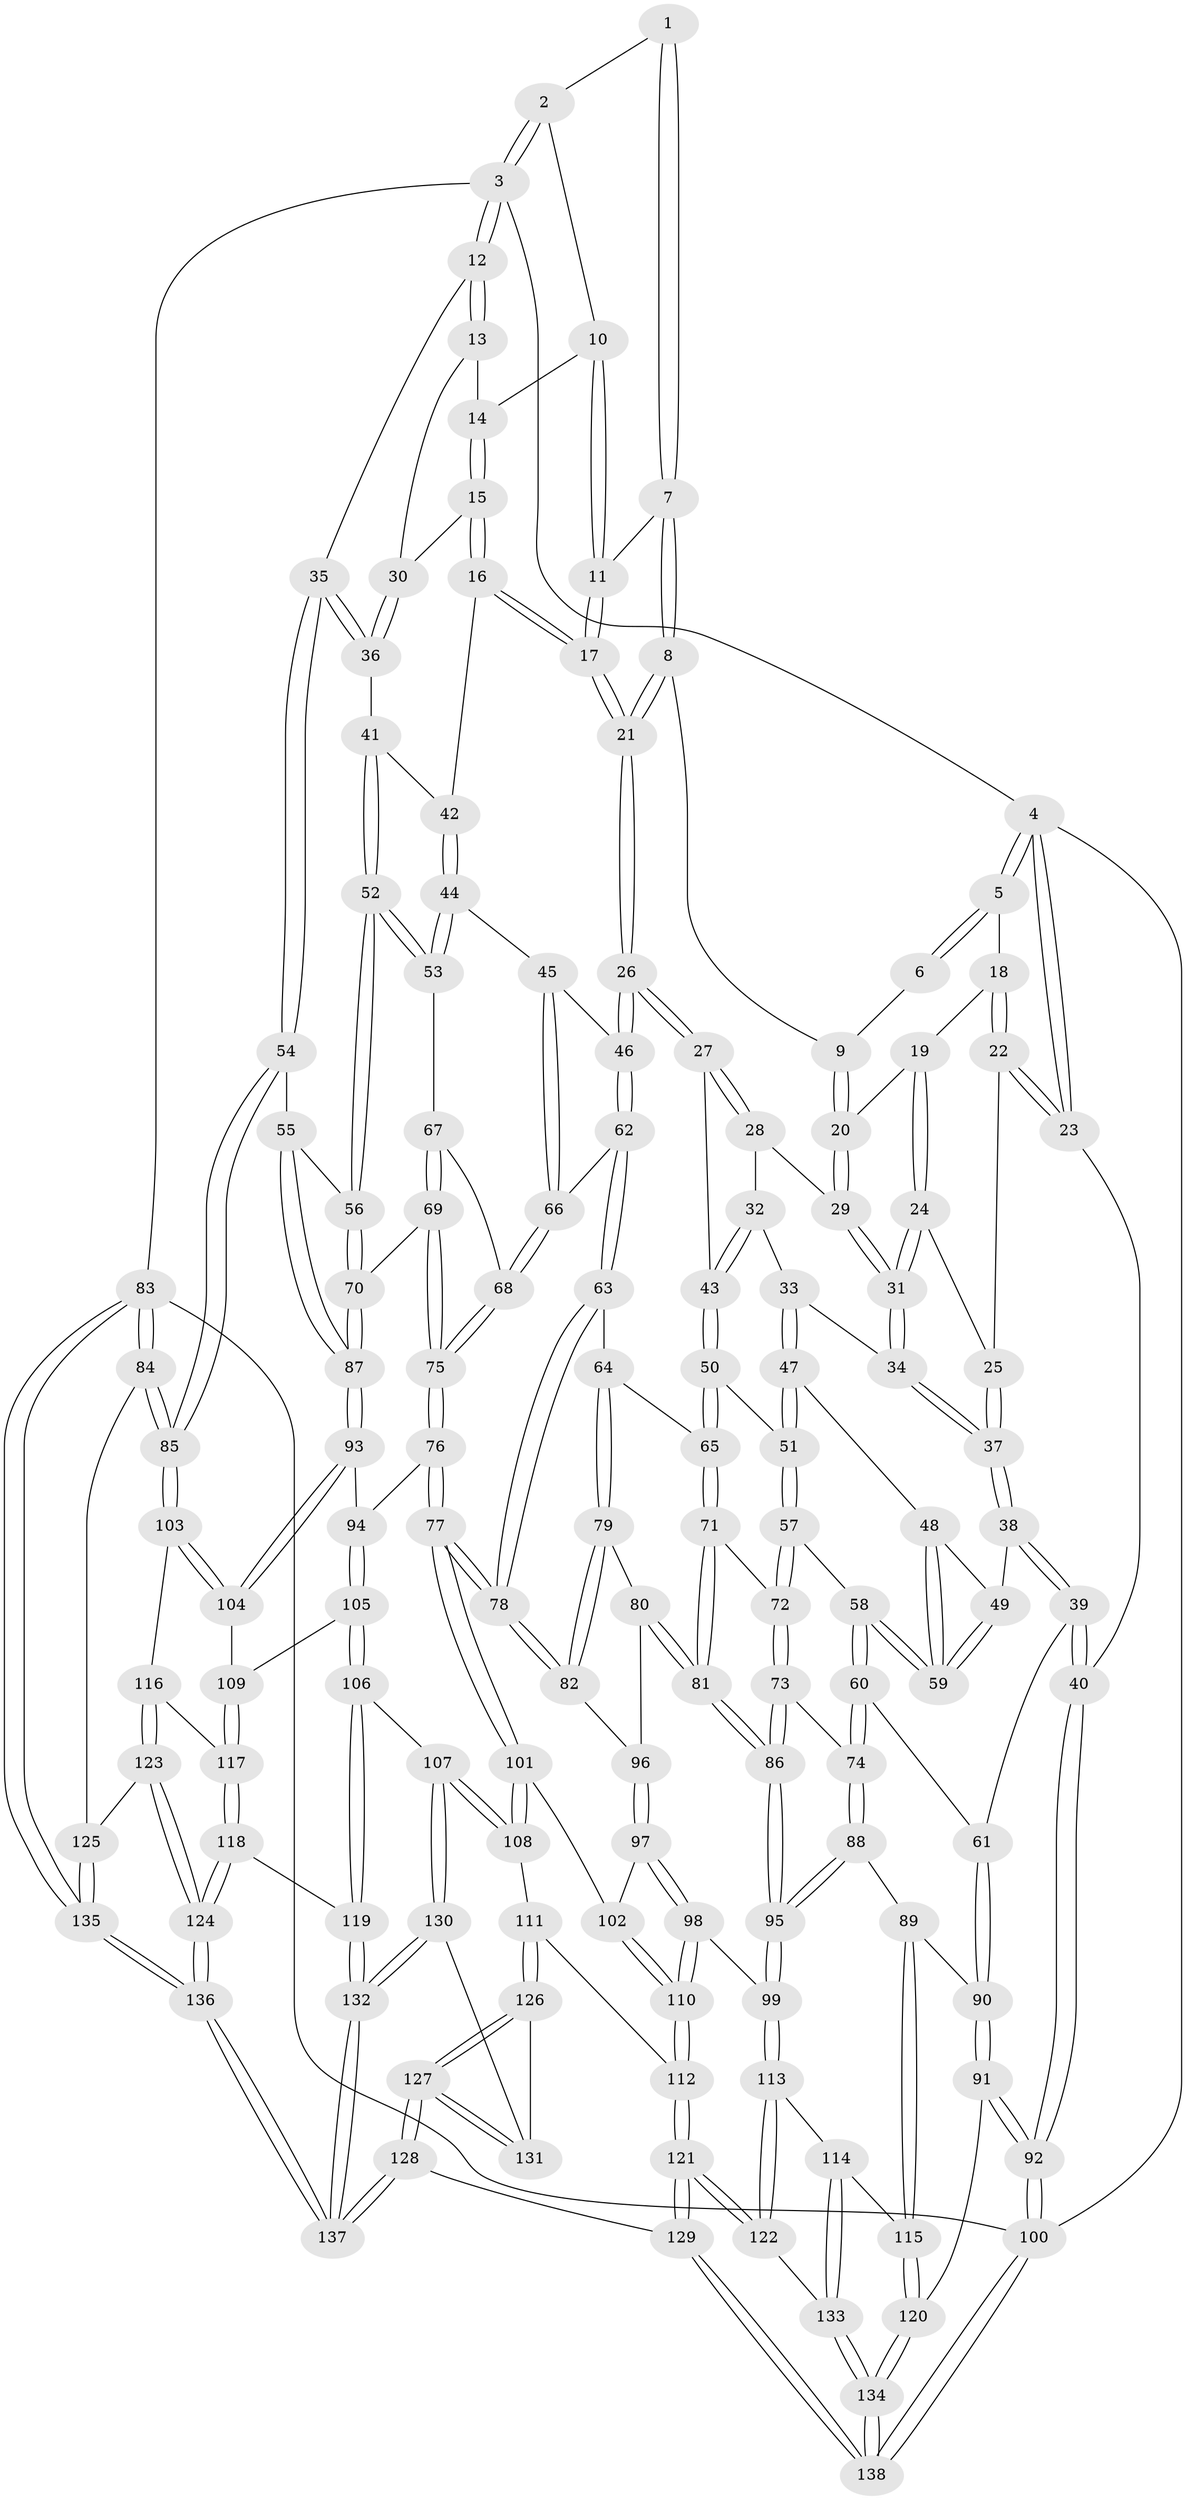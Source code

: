 // coarse degree distribution, {3: 0.13793103448275862, 5: 0.367816091954023, 6: 0.09195402298850575, 4: 0.39080459770114945, 2: 0.011494252873563218}
// Generated by graph-tools (version 1.1) at 2025/42/03/06/25 10:42:27]
// undirected, 138 vertices, 342 edges
graph export_dot {
graph [start="1"]
  node [color=gray90,style=filled];
  1 [pos="+0.49573173628664874+0"];
  2 [pos="+0.7722753859694059+0"];
  3 [pos="+1+0"];
  4 [pos="+0+0"];
  5 [pos="+0+0"];
  6 [pos="+0.4269807958659205+0"];
  7 [pos="+0.5108772496338824+0"];
  8 [pos="+0.5021666068886573+0.15213191045659463"];
  9 [pos="+0.35819513336079883+0.11606714550201545"];
  10 [pos="+0.7246183280770121+0.06590278750887721"];
  11 [pos="+0.6593067910582068+0.11636522902694446"];
  12 [pos="+1+0"];
  13 [pos="+0.9796959692596063+0.09654375845115294"];
  14 [pos="+0.7683062872131612+0.11399366626202305"];
  15 [pos="+0.7798387242242254+0.24677135638071887"];
  16 [pos="+0.749739075940998+0.2730352311417518"];
  17 [pos="+0.5850468202699826+0.2683067985618858"];
  18 [pos="+0.15285305150738063+0.08115961442729719"];
  19 [pos="+0.15976791916561406+0.08804258858016419"];
  20 [pos="+0.28280645048713865+0.1644177321187117"];
  21 [pos="+0.5591778495236367+0.27930157309525294"];
  22 [pos="+0.06841634042523108+0.22605447388242944"];
  23 [pos="+0+0.3228236620534428"];
  24 [pos="+0.16586687496254612+0.2744143671252312"];
  25 [pos="+0.09618057175669631+0.2868474499889482"];
  26 [pos="+0.5292614642577752+0.3240002064376461"];
  27 [pos="+0.4939211178852891+0.33140054416458475"];
  28 [pos="+0.3013345827505942+0.19920551155397906"];
  29 [pos="+0.29165179377803124+0.18880995824831853"];
  30 [pos="+0.8264217531112135+0.23475251533803648"];
  31 [pos="+0.2066270391403856+0.3138065005857677"];
  32 [pos="+0.28918479857336427+0.3300824055943595"];
  33 [pos="+0.23185810174236887+0.3591225107371411"];
  34 [pos="+0.20906292400186263+0.33161330380908893"];
  35 [pos="+1+0.3152782305409402"];
  36 [pos="+0.9506428143152067+0.3315610167601143"];
  37 [pos="+0.07340672109022035+0.3698865957524532"];
  38 [pos="+0.05377447642675939+0.39230896729900544"];
  39 [pos="+0+0.45731634549260425"];
  40 [pos="+0+0.4455435357788108"];
  41 [pos="+0.8543771829151532+0.3877031307631996"];
  42 [pos="+0.7898764414517224+0.35218564793259793"];
  43 [pos="+0.47380285455258225+0.345803667366366"];
  44 [pos="+0.7271960291099627+0.4659437761031649"];
  45 [pos="+0.6821499396021081+0.45401381562545745"];
  46 [pos="+0.5456359380673659+0.35694938135976356"];
  47 [pos="+0.23641863698497134+0.39488172057664256"];
  48 [pos="+0.14722965867897958+0.4064653657711603"];
  49 [pos="+0.06585578707307557+0.3976487558315673"];
  50 [pos="+0.35236257879908933+0.47865796251114806"];
  51 [pos="+0.2693028100275852+0.477134363193683"];
  52 [pos="+0.869105713017283+0.48996631509794875"];
  53 [pos="+0.7324898132474891+0.4725920973514051"];
  54 [pos="+1+0.4684456129220455"];
  55 [pos="+1+0.5208939918470213"];
  56 [pos="+0.8778645778915233+0.5007499652245363"];
  57 [pos="+0.23271072654903227+0.5078370600857316"];
  58 [pos="+0.2145737129078861+0.5117703705722503"];
  59 [pos="+0.2135608403370495+0.5108958235747171"];
  60 [pos="+0.11140095898637876+0.5764283344247142"];
  61 [pos="+0.061459767444427375+0.5677161288660157"];
  62 [pos="+0.5509300922308086+0.5345379938001446"];
  63 [pos="+0.5444551820815554+0.5436493809811153"];
  64 [pos="+0.465394016646359+0.5733409959240217"];
  65 [pos="+0.36679171752289497+0.5097013482104965"];
  66 [pos="+0.6372580860710784+0.564273012170774"];
  67 [pos="+0.7328534304198241+0.5120980906922766"];
  68 [pos="+0.656307567690063+0.5841007349890268"];
  69 [pos="+0.7841700946450505+0.6102431209489022"];
  70 [pos="+0.8131476932576037+0.6092961804991367"];
  71 [pos="+0.3552661256850856+0.6167790524524523"];
  72 [pos="+0.2557454672509097+0.604268423821329"];
  73 [pos="+0.24469308393245945+0.6602246594627922"];
  74 [pos="+0.14702823767439654+0.6459493600198527"];
  75 [pos="+0.686648133699322+0.6679629496204577"];
  76 [pos="+0.6750867724498769+0.6932285401296127"];
  77 [pos="+0.5780956966874792+0.735083208898119"];
  78 [pos="+0.5667499876726564+0.7210459452654648"];
  79 [pos="+0.4602363797892603+0.6034663796849343"];
  80 [pos="+0.38021404996428776+0.6599617896590747"];
  81 [pos="+0.36667015335560843+0.6594483504583835"];
  82 [pos="+0.5069534412988602+0.6886844797548164"];
  83 [pos="+1+1"];
  84 [pos="+1+0.991199232906999"];
  85 [pos="+1+0.8210902563620072"];
  86 [pos="+0.29588554268628686+0.7439702343741579"];
  87 [pos="+0.8949273588974166+0.6975019228898304"];
  88 [pos="+0.1304175729415266+0.7335807401786607"];
  89 [pos="+0.06303830275920282+0.7777058162202768"];
  90 [pos="+0.025275717185507994+0.7816287135277724"];
  91 [pos="+0+0.9046729401463564"];
  92 [pos="+0+0.9204212593748972"];
  93 [pos="+0.8957786730830355+0.7047703297866535"];
  94 [pos="+0.7108651822160771+0.7258344933506117"];
  95 [pos="+0.29190716051026444+0.7758505174856717"];
  96 [pos="+0.4328244861925373+0.6893933737877832"];
  97 [pos="+0.4171674982513381+0.7843190599223395"];
  98 [pos="+0.3621397675351071+0.7987491855798257"];
  99 [pos="+0.301020079868286+0.8042220788958672"];
  100 [pos="+0+1"];
  101 [pos="+0.5758080326515858+0.7418521649278559"];
  102 [pos="+0.45873922990115507+0.7872604291412506"];
  103 [pos="+0.9578856503311456+0.7864906678518048"];
  104 [pos="+0.9156778040240613+0.7619692469076634"];
  105 [pos="+0.7690208118790164+0.8173559507811042"];
  106 [pos="+0.7365752103698072+0.8716217779743796"];
  107 [pos="+0.6881641125446288+0.8874483580999781"];
  108 [pos="+0.5916747801476397+0.8462139772321592"];
  109 [pos="+0.8333640513769809+0.8090016207612153"];
  110 [pos="+0.4697440709470435+0.8896802709446373"];
  111 [pos="+0.5696539148056259+0.8765323158281851"];
  112 [pos="+0.47314479055158043+0.8981633599294725"];
  113 [pos="+0.2896270042901908+0.8463248647195677"];
  114 [pos="+0.21596346916386425+0.8799502142277085"];
  115 [pos="+0.19554908480943967+0.8835149111677307"];
  116 [pos="+0.9181013877962209+0.9036071638731811"];
  117 [pos="+0.8467348691292823+0.8901702741652835"];
  118 [pos="+0.8233043937163+0.9353841575255983"];
  119 [pos="+0.7910357357638491+0.939921500941443"];
  120 [pos="+0.1407171474912082+0.9339825104482157"];
  121 [pos="+0.39356666665705636+0.9944946659904311"];
  122 [pos="+0.32902698556043875+0.9127356036272205"];
  123 [pos="+0.9193122680248429+0.9278696765433364"];
  124 [pos="+0.8751942161100487+0.963342113029086"];
  125 [pos="+0.9413222314045072+0.9418900316113487"];
  126 [pos="+0.5722335173932082+0.9482313048084001"];
  127 [pos="+0.5481674701925651+1"];
  128 [pos="+0.47796190300183017+1"];
  129 [pos="+0.43801640843550754+1"];
  130 [pos="+0.6800086155901682+0.9610669918333302"];
  131 [pos="+0.6538909051055116+0.9621413225834591"];
  132 [pos="+0.731296661020698+1"];
  133 [pos="+0.22346058308636416+1"];
  134 [pos="+0.17692126272717326+1"];
  135 [pos="+0.9453009085552605+1"];
  136 [pos="+0.8925580912628666+1"];
  137 [pos="+0.7320834804376708+1"];
  138 [pos="+0.17404376658871848+1"];
  1 -- 2;
  1 -- 7;
  1 -- 7;
  2 -- 3;
  2 -- 3;
  2 -- 10;
  3 -- 4;
  3 -- 12;
  3 -- 12;
  3 -- 83;
  4 -- 5;
  4 -- 5;
  4 -- 23;
  4 -- 23;
  4 -- 100;
  5 -- 6;
  5 -- 6;
  5 -- 18;
  6 -- 9;
  7 -- 8;
  7 -- 8;
  7 -- 11;
  8 -- 9;
  8 -- 21;
  8 -- 21;
  9 -- 20;
  9 -- 20;
  10 -- 11;
  10 -- 11;
  10 -- 14;
  11 -- 17;
  11 -- 17;
  12 -- 13;
  12 -- 13;
  12 -- 35;
  13 -- 14;
  13 -- 30;
  14 -- 15;
  14 -- 15;
  15 -- 16;
  15 -- 16;
  15 -- 30;
  16 -- 17;
  16 -- 17;
  16 -- 42;
  17 -- 21;
  17 -- 21;
  18 -- 19;
  18 -- 22;
  18 -- 22;
  19 -- 20;
  19 -- 24;
  19 -- 24;
  20 -- 29;
  20 -- 29;
  21 -- 26;
  21 -- 26;
  22 -- 23;
  22 -- 23;
  22 -- 25;
  23 -- 40;
  24 -- 25;
  24 -- 31;
  24 -- 31;
  25 -- 37;
  25 -- 37;
  26 -- 27;
  26 -- 27;
  26 -- 46;
  26 -- 46;
  27 -- 28;
  27 -- 28;
  27 -- 43;
  28 -- 29;
  28 -- 32;
  29 -- 31;
  29 -- 31;
  30 -- 36;
  30 -- 36;
  31 -- 34;
  31 -- 34;
  32 -- 33;
  32 -- 43;
  32 -- 43;
  33 -- 34;
  33 -- 47;
  33 -- 47;
  34 -- 37;
  34 -- 37;
  35 -- 36;
  35 -- 36;
  35 -- 54;
  35 -- 54;
  36 -- 41;
  37 -- 38;
  37 -- 38;
  38 -- 39;
  38 -- 39;
  38 -- 49;
  39 -- 40;
  39 -- 40;
  39 -- 61;
  40 -- 92;
  40 -- 92;
  41 -- 42;
  41 -- 52;
  41 -- 52;
  42 -- 44;
  42 -- 44;
  43 -- 50;
  43 -- 50;
  44 -- 45;
  44 -- 53;
  44 -- 53;
  45 -- 46;
  45 -- 66;
  45 -- 66;
  46 -- 62;
  46 -- 62;
  47 -- 48;
  47 -- 51;
  47 -- 51;
  48 -- 49;
  48 -- 59;
  48 -- 59;
  49 -- 59;
  49 -- 59;
  50 -- 51;
  50 -- 65;
  50 -- 65;
  51 -- 57;
  51 -- 57;
  52 -- 53;
  52 -- 53;
  52 -- 56;
  52 -- 56;
  53 -- 67;
  54 -- 55;
  54 -- 85;
  54 -- 85;
  55 -- 56;
  55 -- 87;
  55 -- 87;
  56 -- 70;
  56 -- 70;
  57 -- 58;
  57 -- 72;
  57 -- 72;
  58 -- 59;
  58 -- 59;
  58 -- 60;
  58 -- 60;
  60 -- 61;
  60 -- 74;
  60 -- 74;
  61 -- 90;
  61 -- 90;
  62 -- 63;
  62 -- 63;
  62 -- 66;
  63 -- 64;
  63 -- 78;
  63 -- 78;
  64 -- 65;
  64 -- 79;
  64 -- 79;
  65 -- 71;
  65 -- 71;
  66 -- 68;
  66 -- 68;
  67 -- 68;
  67 -- 69;
  67 -- 69;
  68 -- 75;
  68 -- 75;
  69 -- 70;
  69 -- 75;
  69 -- 75;
  70 -- 87;
  70 -- 87;
  71 -- 72;
  71 -- 81;
  71 -- 81;
  72 -- 73;
  72 -- 73;
  73 -- 74;
  73 -- 86;
  73 -- 86;
  74 -- 88;
  74 -- 88;
  75 -- 76;
  75 -- 76;
  76 -- 77;
  76 -- 77;
  76 -- 94;
  77 -- 78;
  77 -- 78;
  77 -- 101;
  77 -- 101;
  78 -- 82;
  78 -- 82;
  79 -- 80;
  79 -- 82;
  79 -- 82;
  80 -- 81;
  80 -- 81;
  80 -- 96;
  81 -- 86;
  81 -- 86;
  82 -- 96;
  83 -- 84;
  83 -- 84;
  83 -- 135;
  83 -- 135;
  83 -- 100;
  84 -- 85;
  84 -- 85;
  84 -- 125;
  85 -- 103;
  85 -- 103;
  86 -- 95;
  86 -- 95;
  87 -- 93;
  87 -- 93;
  88 -- 89;
  88 -- 95;
  88 -- 95;
  89 -- 90;
  89 -- 115;
  89 -- 115;
  90 -- 91;
  90 -- 91;
  91 -- 92;
  91 -- 92;
  91 -- 120;
  92 -- 100;
  92 -- 100;
  93 -- 94;
  93 -- 104;
  93 -- 104;
  94 -- 105;
  94 -- 105;
  95 -- 99;
  95 -- 99;
  96 -- 97;
  96 -- 97;
  97 -- 98;
  97 -- 98;
  97 -- 102;
  98 -- 99;
  98 -- 110;
  98 -- 110;
  99 -- 113;
  99 -- 113;
  100 -- 138;
  100 -- 138;
  101 -- 102;
  101 -- 108;
  101 -- 108;
  102 -- 110;
  102 -- 110;
  103 -- 104;
  103 -- 104;
  103 -- 116;
  104 -- 109;
  105 -- 106;
  105 -- 106;
  105 -- 109;
  106 -- 107;
  106 -- 119;
  106 -- 119;
  107 -- 108;
  107 -- 108;
  107 -- 130;
  107 -- 130;
  108 -- 111;
  109 -- 117;
  109 -- 117;
  110 -- 112;
  110 -- 112;
  111 -- 112;
  111 -- 126;
  111 -- 126;
  112 -- 121;
  112 -- 121;
  113 -- 114;
  113 -- 122;
  113 -- 122;
  114 -- 115;
  114 -- 133;
  114 -- 133;
  115 -- 120;
  115 -- 120;
  116 -- 117;
  116 -- 123;
  116 -- 123;
  117 -- 118;
  117 -- 118;
  118 -- 119;
  118 -- 124;
  118 -- 124;
  119 -- 132;
  119 -- 132;
  120 -- 134;
  120 -- 134;
  121 -- 122;
  121 -- 122;
  121 -- 129;
  121 -- 129;
  122 -- 133;
  123 -- 124;
  123 -- 124;
  123 -- 125;
  124 -- 136;
  124 -- 136;
  125 -- 135;
  125 -- 135;
  126 -- 127;
  126 -- 127;
  126 -- 131;
  127 -- 128;
  127 -- 128;
  127 -- 131;
  127 -- 131;
  128 -- 129;
  128 -- 137;
  128 -- 137;
  129 -- 138;
  129 -- 138;
  130 -- 131;
  130 -- 132;
  130 -- 132;
  132 -- 137;
  132 -- 137;
  133 -- 134;
  133 -- 134;
  134 -- 138;
  134 -- 138;
  135 -- 136;
  135 -- 136;
  136 -- 137;
  136 -- 137;
}
